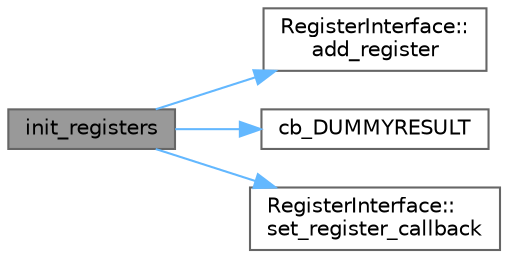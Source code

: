 digraph "init_registers"
{
 // LATEX_PDF_SIZE
  bgcolor="transparent";
  edge [fontname=Helvetica,fontsize=10,labelfontname=Helvetica,labelfontsize=10];
  node [fontname=Helvetica,fontsize=10,shape=box,height=0.2,width=0.4];
  rankdir="LR";
  Node1 [id="Node000001",label="init_registers",height=0.2,width=0.4,color="gray40", fillcolor="grey60", style="filled", fontcolor="black",tooltip=" "];
  Node1 -> Node2 [id="edge7_Node000001_Node000002",color="steelblue1",style="solid",tooltip=" "];
  Node2 [id="Node000002",label="RegisterInterface::\ladd_register",height=0.2,width=0.4,color="grey40", fillcolor="white", style="filled",URL="$class_register_interface.html#a544746f8c38d589652fd7adf41227a47",tooltip=" "];
  Node1 -> Node3 [id="edge8_Node000001_Node000003",color="steelblue1",style="solid",tooltip=" "];
  Node3 [id="Node000003",label="cb_DUMMYRESULT",height=0.2,width=0.4,color="grey40", fillcolor="white", style="filled",URL="$class_dummy_slave.html#aebeedbb375cc4d723d9b0d221ab027cb",tooltip=" "];
  Node1 -> Node4 [id="edge9_Node000001_Node000004",color="steelblue1",style="solid",tooltip=" "];
  Node4 [id="Node000004",label="RegisterInterface::\lset_register_callback",height=0.2,width=0.4,color="grey40", fillcolor="white", style="filled",URL="$class_register_interface.html#a58b7a47531113e57149c88a61d91830d",tooltip=" "];
}
